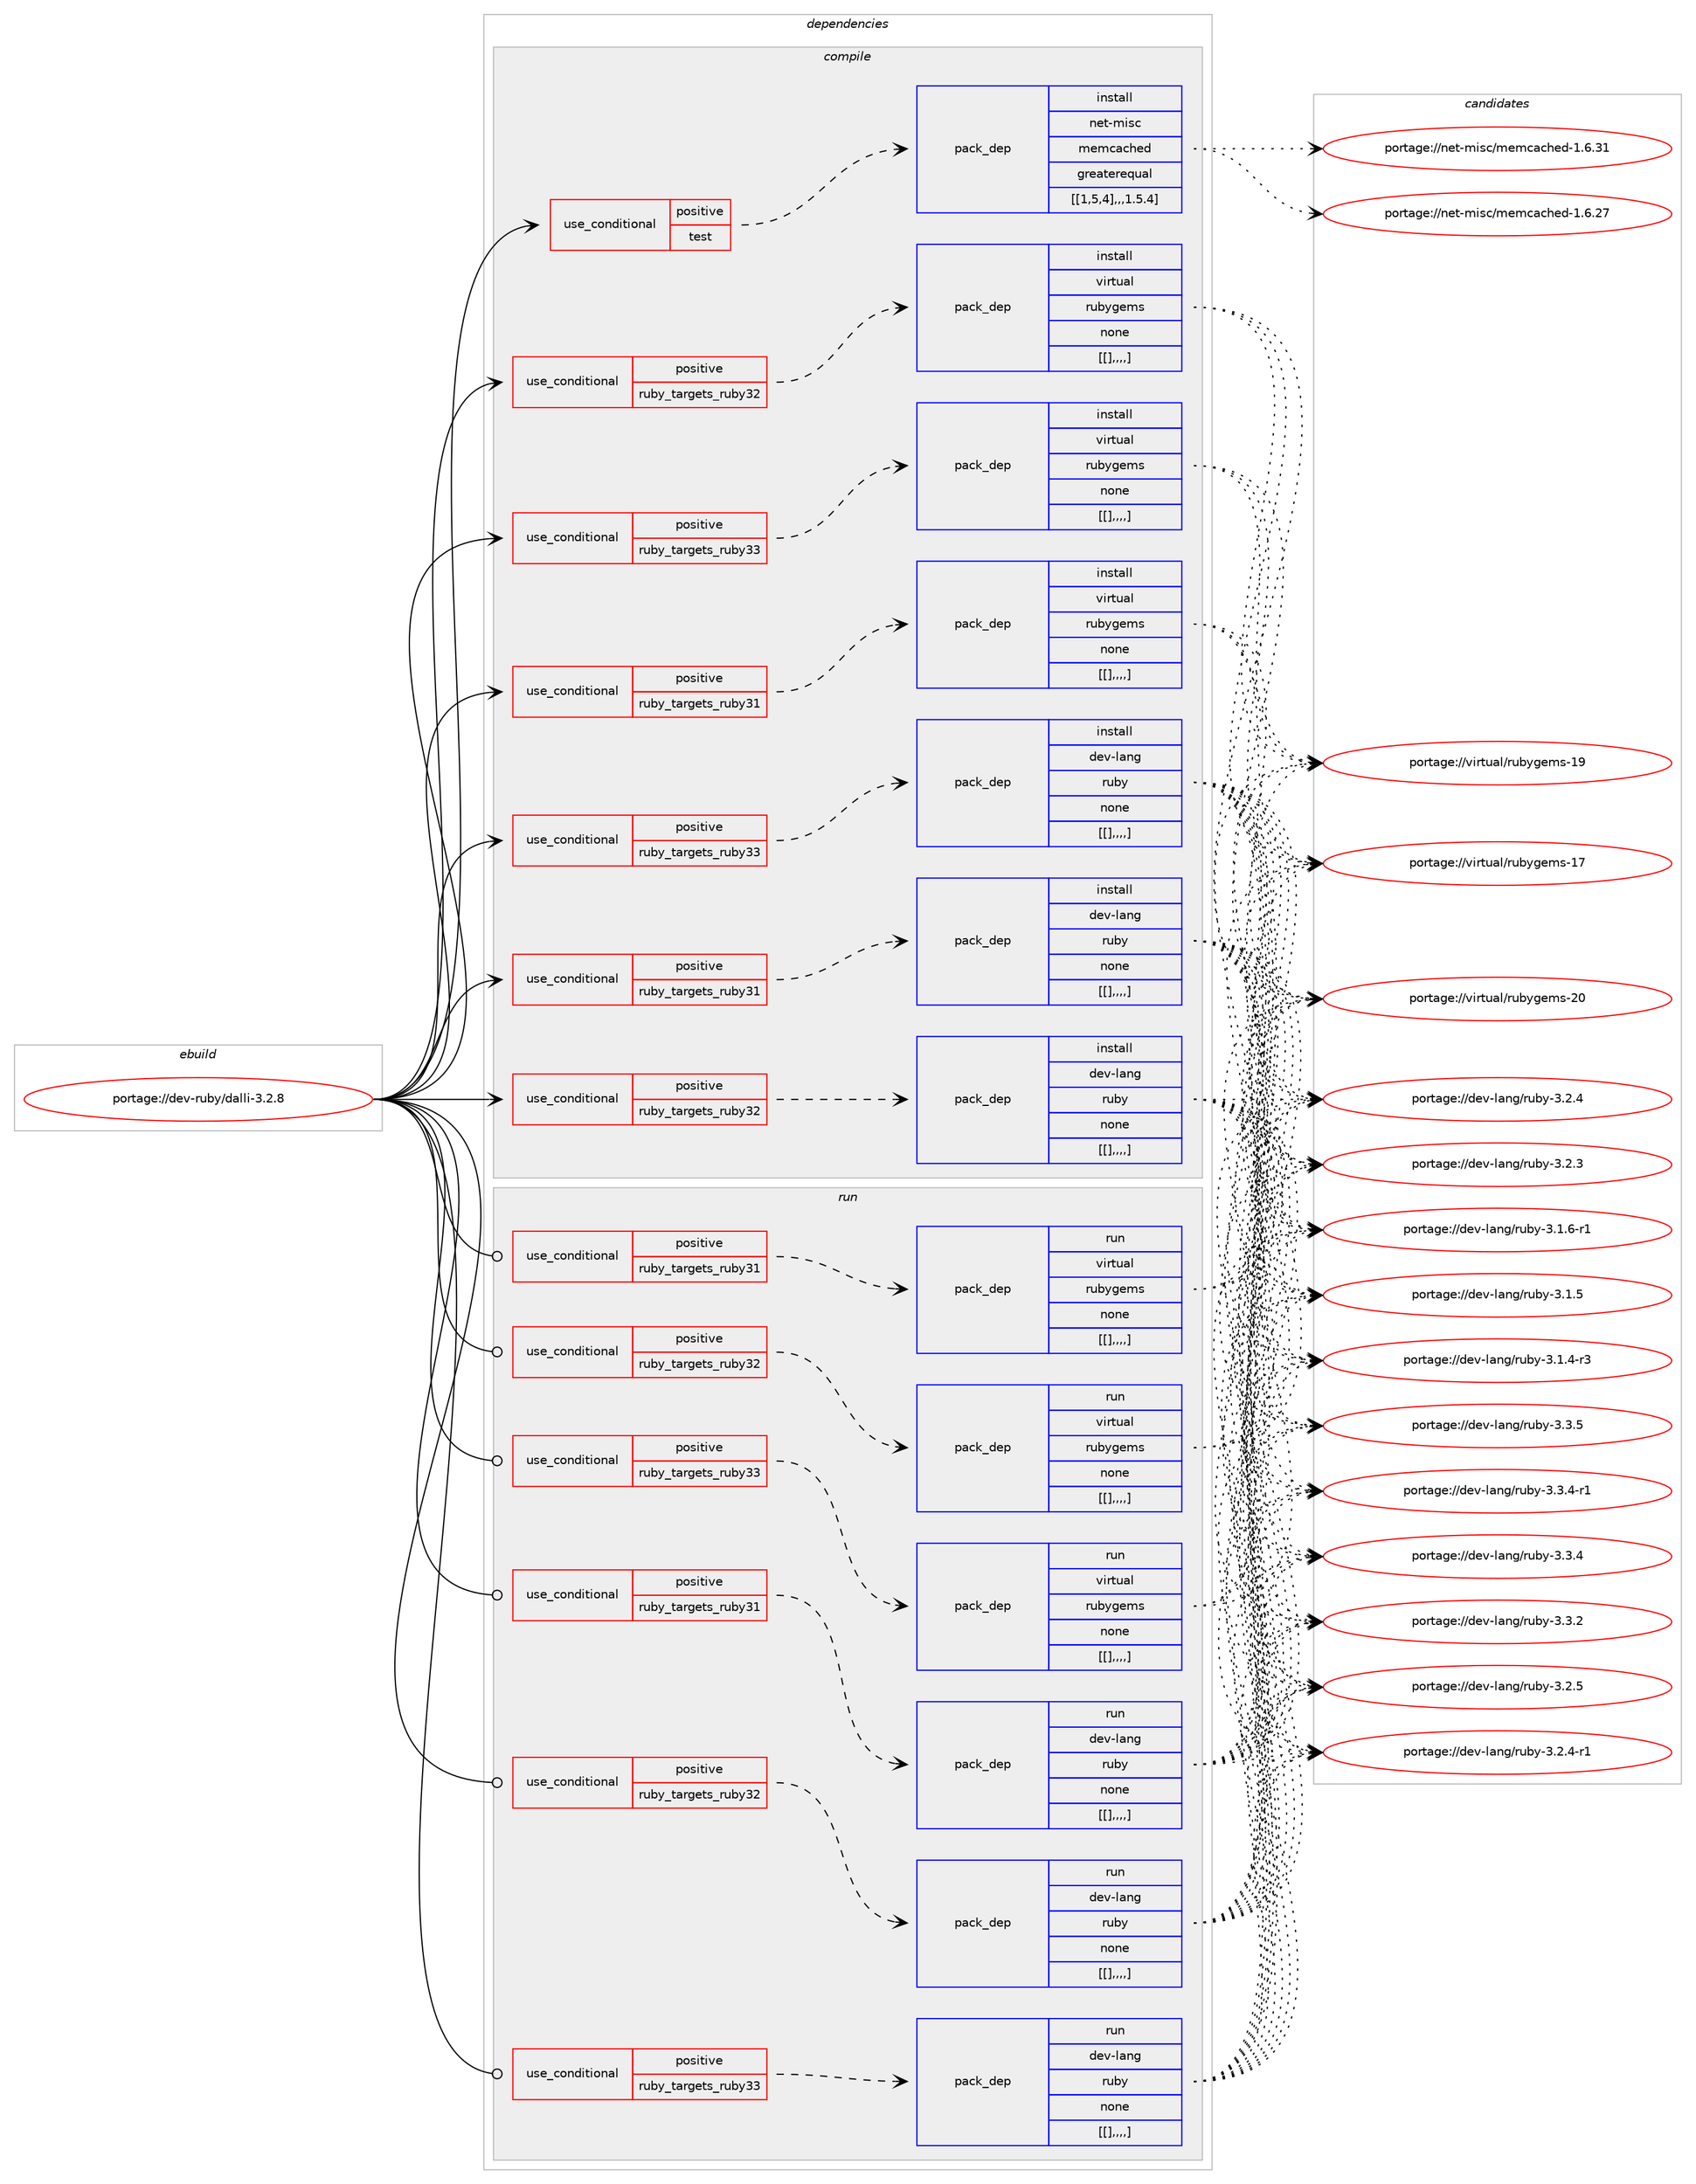 digraph prolog {

# *************
# Graph options
# *************

newrank=true;
concentrate=true;
compound=true;
graph [rankdir=LR,fontname=Helvetica,fontsize=10,ranksep=1.5];#, ranksep=2.5, nodesep=0.2];
edge  [arrowhead=vee];
node  [fontname=Helvetica,fontsize=10];

# **********
# The ebuild
# **********

subgraph cluster_leftcol {
color=gray;
label=<<i>ebuild</i>>;
id [label="portage://dev-ruby/dalli-3.2.8", color=red, width=4, href="../dev-ruby/dalli-3.2.8.svg"];
}

# ****************
# The dependencies
# ****************

subgraph cluster_midcol {
color=gray;
label=<<i>dependencies</i>>;
subgraph cluster_compile {
fillcolor="#eeeeee";
style=filled;
label=<<i>compile</i>>;
subgraph cond50055 {
dependency190459 [label=<<TABLE BORDER="0" CELLBORDER="1" CELLSPACING="0" CELLPADDING="4"><TR><TD ROWSPAN="3" CELLPADDING="10">use_conditional</TD></TR><TR><TD>positive</TD></TR><TR><TD>ruby_targets_ruby31</TD></TR></TABLE>>, shape=none, color=red];
subgraph pack139033 {
dependency190465 [label=<<TABLE BORDER="0" CELLBORDER="1" CELLSPACING="0" CELLPADDING="4" WIDTH="220"><TR><TD ROWSPAN="6" CELLPADDING="30">pack_dep</TD></TR><TR><TD WIDTH="110">install</TD></TR><TR><TD>dev-lang</TD></TR><TR><TD>ruby</TD></TR><TR><TD>none</TD></TR><TR><TD>[[],,,,]</TD></TR></TABLE>>, shape=none, color=blue];
}
dependency190459:e -> dependency190465:w [weight=20,style="dashed",arrowhead="vee"];
}
id:e -> dependency190459:w [weight=20,style="solid",arrowhead="vee"];
subgraph cond50095 {
dependency190545 [label=<<TABLE BORDER="0" CELLBORDER="1" CELLSPACING="0" CELLPADDING="4"><TR><TD ROWSPAN="3" CELLPADDING="10">use_conditional</TD></TR><TR><TD>positive</TD></TR><TR><TD>ruby_targets_ruby31</TD></TR></TABLE>>, shape=none, color=red];
subgraph pack139080 {
dependency190548 [label=<<TABLE BORDER="0" CELLBORDER="1" CELLSPACING="0" CELLPADDING="4" WIDTH="220"><TR><TD ROWSPAN="6" CELLPADDING="30">pack_dep</TD></TR><TR><TD WIDTH="110">install</TD></TR><TR><TD>virtual</TD></TR><TR><TD>rubygems</TD></TR><TR><TD>none</TD></TR><TR><TD>[[],,,,]</TD></TR></TABLE>>, shape=none, color=blue];
}
dependency190545:e -> dependency190548:w [weight=20,style="dashed",arrowhead="vee"];
}
id:e -> dependency190545:w [weight=20,style="solid",arrowhead="vee"];
subgraph cond50137 {
dependency190676 [label=<<TABLE BORDER="0" CELLBORDER="1" CELLSPACING="0" CELLPADDING="4"><TR><TD ROWSPAN="3" CELLPADDING="10">use_conditional</TD></TR><TR><TD>positive</TD></TR><TR><TD>ruby_targets_ruby32</TD></TR></TABLE>>, shape=none, color=red];
subgraph pack139167 {
dependency190726 [label=<<TABLE BORDER="0" CELLBORDER="1" CELLSPACING="0" CELLPADDING="4" WIDTH="220"><TR><TD ROWSPAN="6" CELLPADDING="30">pack_dep</TD></TR><TR><TD WIDTH="110">install</TD></TR><TR><TD>dev-lang</TD></TR><TR><TD>ruby</TD></TR><TR><TD>none</TD></TR><TR><TD>[[],,,,]</TD></TR></TABLE>>, shape=none, color=blue];
}
dependency190676:e -> dependency190726:w [weight=20,style="dashed",arrowhead="vee"];
}
id:e -> dependency190676:w [weight=20,style="solid",arrowhead="vee"];
subgraph cond50195 {
dependency190809 [label=<<TABLE BORDER="0" CELLBORDER="1" CELLSPACING="0" CELLPADDING="4"><TR><TD ROWSPAN="3" CELLPADDING="10">use_conditional</TD></TR><TR><TD>positive</TD></TR><TR><TD>ruby_targets_ruby32</TD></TR></TABLE>>, shape=none, color=red];
subgraph pack139216 {
dependency190827 [label=<<TABLE BORDER="0" CELLBORDER="1" CELLSPACING="0" CELLPADDING="4" WIDTH="220"><TR><TD ROWSPAN="6" CELLPADDING="30">pack_dep</TD></TR><TR><TD WIDTH="110">install</TD></TR><TR><TD>virtual</TD></TR><TR><TD>rubygems</TD></TR><TR><TD>none</TD></TR><TR><TD>[[],,,,]</TD></TR></TABLE>>, shape=none, color=blue];
}
dependency190809:e -> dependency190827:w [weight=20,style="dashed",arrowhead="vee"];
}
id:e -> dependency190809:w [weight=20,style="solid",arrowhead="vee"];
subgraph cond50241 {
dependency190871 [label=<<TABLE BORDER="0" CELLBORDER="1" CELLSPACING="0" CELLPADDING="4"><TR><TD ROWSPAN="3" CELLPADDING="10">use_conditional</TD></TR><TR><TD>positive</TD></TR><TR><TD>ruby_targets_ruby33</TD></TR></TABLE>>, shape=none, color=red];
subgraph pack139259 {
dependency190910 [label=<<TABLE BORDER="0" CELLBORDER="1" CELLSPACING="0" CELLPADDING="4" WIDTH="220"><TR><TD ROWSPAN="6" CELLPADDING="30">pack_dep</TD></TR><TR><TD WIDTH="110">install</TD></TR><TR><TD>dev-lang</TD></TR><TR><TD>ruby</TD></TR><TR><TD>none</TD></TR><TR><TD>[[],,,,]</TD></TR></TABLE>>, shape=none, color=blue];
}
dependency190871:e -> dependency190910:w [weight=20,style="dashed",arrowhead="vee"];
}
id:e -> dependency190871:w [weight=20,style="solid",arrowhead="vee"];
subgraph cond50288 {
dependency190996 [label=<<TABLE BORDER="0" CELLBORDER="1" CELLSPACING="0" CELLPADDING="4"><TR><TD ROWSPAN="3" CELLPADDING="10">use_conditional</TD></TR><TR><TD>positive</TD></TR><TR><TD>ruby_targets_ruby33</TD></TR></TABLE>>, shape=none, color=red];
subgraph pack139319 {
dependency190999 [label=<<TABLE BORDER="0" CELLBORDER="1" CELLSPACING="0" CELLPADDING="4" WIDTH="220"><TR><TD ROWSPAN="6" CELLPADDING="30">pack_dep</TD></TR><TR><TD WIDTH="110">install</TD></TR><TR><TD>virtual</TD></TR><TR><TD>rubygems</TD></TR><TR><TD>none</TD></TR><TR><TD>[[],,,,]</TD></TR></TABLE>>, shape=none, color=blue];
}
dependency190996:e -> dependency190999:w [weight=20,style="dashed",arrowhead="vee"];
}
id:e -> dependency190996:w [weight=20,style="solid",arrowhead="vee"];
subgraph cond50309 {
dependency191004 [label=<<TABLE BORDER="0" CELLBORDER="1" CELLSPACING="0" CELLPADDING="4"><TR><TD ROWSPAN="3" CELLPADDING="10">use_conditional</TD></TR><TR><TD>positive</TD></TR><TR><TD>test</TD></TR></TABLE>>, shape=none, color=red];
subgraph pack139323 {
dependency191006 [label=<<TABLE BORDER="0" CELLBORDER="1" CELLSPACING="0" CELLPADDING="4" WIDTH="220"><TR><TD ROWSPAN="6" CELLPADDING="30">pack_dep</TD></TR><TR><TD WIDTH="110">install</TD></TR><TR><TD>net-misc</TD></TR><TR><TD>memcached</TD></TR><TR><TD>greaterequal</TD></TR><TR><TD>[[1,5,4],,,1.5.4]</TD></TR></TABLE>>, shape=none, color=blue];
}
dependency191004:e -> dependency191006:w [weight=20,style="dashed",arrowhead="vee"];
}
id:e -> dependency191004:w [weight=20,style="solid",arrowhead="vee"];
}
subgraph cluster_compileandrun {
fillcolor="#eeeeee";
style=filled;
label=<<i>compile and run</i>>;
}
subgraph cluster_run {
fillcolor="#eeeeee";
style=filled;
label=<<i>run</i>>;
subgraph cond50312 {
dependency191031 [label=<<TABLE BORDER="0" CELLBORDER="1" CELLSPACING="0" CELLPADDING="4"><TR><TD ROWSPAN="3" CELLPADDING="10">use_conditional</TD></TR><TR><TD>positive</TD></TR><TR><TD>ruby_targets_ruby31</TD></TR></TABLE>>, shape=none, color=red];
subgraph pack139336 {
dependency191072 [label=<<TABLE BORDER="0" CELLBORDER="1" CELLSPACING="0" CELLPADDING="4" WIDTH="220"><TR><TD ROWSPAN="6" CELLPADDING="30">pack_dep</TD></TR><TR><TD WIDTH="110">run</TD></TR><TR><TD>dev-lang</TD></TR><TR><TD>ruby</TD></TR><TR><TD>none</TD></TR><TR><TD>[[],,,,]</TD></TR></TABLE>>, shape=none, color=blue];
}
dependency191031:e -> dependency191072:w [weight=20,style="dashed",arrowhead="vee"];
}
id:e -> dependency191031:w [weight=20,style="solid",arrowhead="odot"];
subgraph cond50363 {
dependency191117 [label=<<TABLE BORDER="0" CELLBORDER="1" CELLSPACING="0" CELLPADDING="4"><TR><TD ROWSPAN="3" CELLPADDING="10">use_conditional</TD></TR><TR><TD>positive</TD></TR><TR><TD>ruby_targets_ruby31</TD></TR></TABLE>>, shape=none, color=red];
subgraph pack139384 {
dependency191176 [label=<<TABLE BORDER="0" CELLBORDER="1" CELLSPACING="0" CELLPADDING="4" WIDTH="220"><TR><TD ROWSPAN="6" CELLPADDING="30">pack_dep</TD></TR><TR><TD WIDTH="110">run</TD></TR><TR><TD>virtual</TD></TR><TR><TD>rubygems</TD></TR><TR><TD>none</TD></TR><TR><TD>[[],,,,]</TD></TR></TABLE>>, shape=none, color=blue];
}
dependency191117:e -> dependency191176:w [weight=20,style="dashed",arrowhead="vee"];
}
id:e -> dependency191117:w [weight=20,style="solid",arrowhead="odot"];
subgraph cond50393 {
dependency191186 [label=<<TABLE BORDER="0" CELLBORDER="1" CELLSPACING="0" CELLPADDING="4"><TR><TD ROWSPAN="3" CELLPADDING="10">use_conditional</TD></TR><TR><TD>positive</TD></TR><TR><TD>ruby_targets_ruby32</TD></TR></TABLE>>, shape=none, color=red];
subgraph pack139421 {
dependency191212 [label=<<TABLE BORDER="0" CELLBORDER="1" CELLSPACING="0" CELLPADDING="4" WIDTH="220"><TR><TD ROWSPAN="6" CELLPADDING="30">pack_dep</TD></TR><TR><TD WIDTH="110">run</TD></TR><TR><TD>dev-lang</TD></TR><TR><TD>ruby</TD></TR><TR><TD>none</TD></TR><TR><TD>[[],,,,]</TD></TR></TABLE>>, shape=none, color=blue];
}
dependency191186:e -> dependency191212:w [weight=20,style="dashed",arrowhead="vee"];
}
id:e -> dependency191186:w [weight=20,style="solid",arrowhead="odot"];
subgraph cond50426 {
dependency191245 [label=<<TABLE BORDER="0" CELLBORDER="1" CELLSPACING="0" CELLPADDING="4"><TR><TD ROWSPAN="3" CELLPADDING="10">use_conditional</TD></TR><TR><TD>positive</TD></TR><TR><TD>ruby_targets_ruby32</TD></TR></TABLE>>, shape=none, color=red];
subgraph pack139455 {
dependency191270 [label=<<TABLE BORDER="0" CELLBORDER="1" CELLSPACING="0" CELLPADDING="4" WIDTH="220"><TR><TD ROWSPAN="6" CELLPADDING="30">pack_dep</TD></TR><TR><TD WIDTH="110">run</TD></TR><TR><TD>virtual</TD></TR><TR><TD>rubygems</TD></TR><TR><TD>none</TD></TR><TR><TD>[[],,,,]</TD></TR></TABLE>>, shape=none, color=blue];
}
dependency191245:e -> dependency191270:w [weight=20,style="dashed",arrowhead="vee"];
}
id:e -> dependency191245:w [weight=20,style="solid",arrowhead="odot"];
subgraph cond50448 {
dependency191294 [label=<<TABLE BORDER="0" CELLBORDER="1" CELLSPACING="0" CELLPADDING="4"><TR><TD ROWSPAN="3" CELLPADDING="10">use_conditional</TD></TR><TR><TD>positive</TD></TR><TR><TD>ruby_targets_ruby33</TD></TR></TABLE>>, shape=none, color=red];
subgraph pack139478 {
dependency191386 [label=<<TABLE BORDER="0" CELLBORDER="1" CELLSPACING="0" CELLPADDING="4" WIDTH="220"><TR><TD ROWSPAN="6" CELLPADDING="30">pack_dep</TD></TR><TR><TD WIDTH="110">run</TD></TR><TR><TD>dev-lang</TD></TR><TR><TD>ruby</TD></TR><TR><TD>none</TD></TR><TR><TD>[[],,,,]</TD></TR></TABLE>>, shape=none, color=blue];
}
dependency191294:e -> dependency191386:w [weight=20,style="dashed",arrowhead="vee"];
}
id:e -> dependency191294:w [weight=20,style="solid",arrowhead="odot"];
subgraph cond50547 {
dependency191528 [label=<<TABLE BORDER="0" CELLBORDER="1" CELLSPACING="0" CELLPADDING="4"><TR><TD ROWSPAN="3" CELLPADDING="10">use_conditional</TD></TR><TR><TD>positive</TD></TR><TR><TD>ruby_targets_ruby33</TD></TR></TABLE>>, shape=none, color=red];
subgraph pack139604 {
dependency191593 [label=<<TABLE BORDER="0" CELLBORDER="1" CELLSPACING="0" CELLPADDING="4" WIDTH="220"><TR><TD ROWSPAN="6" CELLPADDING="30">pack_dep</TD></TR><TR><TD WIDTH="110">run</TD></TR><TR><TD>virtual</TD></TR><TR><TD>rubygems</TD></TR><TR><TD>none</TD></TR><TR><TD>[[],,,,]</TD></TR></TABLE>>, shape=none, color=blue];
}
dependency191528:e -> dependency191593:w [weight=20,style="dashed",arrowhead="vee"];
}
id:e -> dependency191528:w [weight=20,style="solid",arrowhead="odot"];
}
}

# **************
# The candidates
# **************

subgraph cluster_choices {
rank=same;
color=gray;
label=<<i>candidates</i>>;

subgraph choice139205 {
color=black;
nodesep=1;
choice10010111845108971101034711411798121455146514653 [label="portage://dev-lang/ruby-3.3.5", color=red, width=4,href="../dev-lang/ruby-3.3.5.svg"];
choice100101118451089711010347114117981214551465146524511449 [label="portage://dev-lang/ruby-3.3.4-r1", color=red, width=4,href="../dev-lang/ruby-3.3.4-r1.svg"];
choice10010111845108971101034711411798121455146514652 [label="portage://dev-lang/ruby-3.3.4", color=red, width=4,href="../dev-lang/ruby-3.3.4.svg"];
choice10010111845108971101034711411798121455146514650 [label="portage://dev-lang/ruby-3.3.2", color=red, width=4,href="../dev-lang/ruby-3.3.2.svg"];
choice10010111845108971101034711411798121455146504653 [label="portage://dev-lang/ruby-3.2.5", color=red, width=4,href="../dev-lang/ruby-3.2.5.svg"];
choice100101118451089711010347114117981214551465046524511449 [label="portage://dev-lang/ruby-3.2.4-r1", color=red, width=4,href="../dev-lang/ruby-3.2.4-r1.svg"];
choice10010111845108971101034711411798121455146504652 [label="portage://dev-lang/ruby-3.2.4", color=red, width=4,href="../dev-lang/ruby-3.2.4.svg"];
choice10010111845108971101034711411798121455146504651 [label="portage://dev-lang/ruby-3.2.3", color=red, width=4,href="../dev-lang/ruby-3.2.3.svg"];
choice100101118451089711010347114117981214551464946544511449 [label="portage://dev-lang/ruby-3.1.6-r1", color=red, width=4,href="../dev-lang/ruby-3.1.6-r1.svg"];
choice10010111845108971101034711411798121455146494653 [label="portage://dev-lang/ruby-3.1.5", color=red, width=4,href="../dev-lang/ruby-3.1.5.svg"];
choice100101118451089711010347114117981214551464946524511451 [label="portage://dev-lang/ruby-3.1.4-r3", color=red, width=4,href="../dev-lang/ruby-3.1.4-r3.svg"];
dependency190465:e -> choice10010111845108971101034711411798121455146514653:w [style=dotted,weight="100"];
dependency190465:e -> choice100101118451089711010347114117981214551465146524511449:w [style=dotted,weight="100"];
dependency190465:e -> choice10010111845108971101034711411798121455146514652:w [style=dotted,weight="100"];
dependency190465:e -> choice10010111845108971101034711411798121455146514650:w [style=dotted,weight="100"];
dependency190465:e -> choice10010111845108971101034711411798121455146504653:w [style=dotted,weight="100"];
dependency190465:e -> choice100101118451089711010347114117981214551465046524511449:w [style=dotted,weight="100"];
dependency190465:e -> choice10010111845108971101034711411798121455146504652:w [style=dotted,weight="100"];
dependency190465:e -> choice10010111845108971101034711411798121455146504651:w [style=dotted,weight="100"];
dependency190465:e -> choice100101118451089711010347114117981214551464946544511449:w [style=dotted,weight="100"];
dependency190465:e -> choice10010111845108971101034711411798121455146494653:w [style=dotted,weight="100"];
dependency190465:e -> choice100101118451089711010347114117981214551464946524511451:w [style=dotted,weight="100"];
}
subgraph choice139210 {
color=black;
nodesep=1;
choice118105114116117971084711411798121103101109115455048 [label="portage://virtual/rubygems-20", color=red, width=4,href="../virtual/rubygems-20.svg"];
choice118105114116117971084711411798121103101109115454957 [label="portage://virtual/rubygems-19", color=red, width=4,href="../virtual/rubygems-19.svg"];
choice118105114116117971084711411798121103101109115454955 [label="portage://virtual/rubygems-17", color=red, width=4,href="../virtual/rubygems-17.svg"];
dependency190548:e -> choice118105114116117971084711411798121103101109115455048:w [style=dotted,weight="100"];
dependency190548:e -> choice118105114116117971084711411798121103101109115454957:w [style=dotted,weight="100"];
dependency190548:e -> choice118105114116117971084711411798121103101109115454955:w [style=dotted,weight="100"];
}
subgraph choice139214 {
color=black;
nodesep=1;
choice10010111845108971101034711411798121455146514653 [label="portage://dev-lang/ruby-3.3.5", color=red, width=4,href="../dev-lang/ruby-3.3.5.svg"];
choice100101118451089711010347114117981214551465146524511449 [label="portage://dev-lang/ruby-3.3.4-r1", color=red, width=4,href="../dev-lang/ruby-3.3.4-r1.svg"];
choice10010111845108971101034711411798121455146514652 [label="portage://dev-lang/ruby-3.3.4", color=red, width=4,href="../dev-lang/ruby-3.3.4.svg"];
choice10010111845108971101034711411798121455146514650 [label="portage://dev-lang/ruby-3.3.2", color=red, width=4,href="../dev-lang/ruby-3.3.2.svg"];
choice10010111845108971101034711411798121455146504653 [label="portage://dev-lang/ruby-3.2.5", color=red, width=4,href="../dev-lang/ruby-3.2.5.svg"];
choice100101118451089711010347114117981214551465046524511449 [label="portage://dev-lang/ruby-3.2.4-r1", color=red, width=4,href="../dev-lang/ruby-3.2.4-r1.svg"];
choice10010111845108971101034711411798121455146504652 [label="portage://dev-lang/ruby-3.2.4", color=red, width=4,href="../dev-lang/ruby-3.2.4.svg"];
choice10010111845108971101034711411798121455146504651 [label="portage://dev-lang/ruby-3.2.3", color=red, width=4,href="../dev-lang/ruby-3.2.3.svg"];
choice100101118451089711010347114117981214551464946544511449 [label="portage://dev-lang/ruby-3.1.6-r1", color=red, width=4,href="../dev-lang/ruby-3.1.6-r1.svg"];
choice10010111845108971101034711411798121455146494653 [label="portage://dev-lang/ruby-3.1.5", color=red, width=4,href="../dev-lang/ruby-3.1.5.svg"];
choice100101118451089711010347114117981214551464946524511451 [label="portage://dev-lang/ruby-3.1.4-r3", color=red, width=4,href="../dev-lang/ruby-3.1.4-r3.svg"];
dependency190726:e -> choice10010111845108971101034711411798121455146514653:w [style=dotted,weight="100"];
dependency190726:e -> choice100101118451089711010347114117981214551465146524511449:w [style=dotted,weight="100"];
dependency190726:e -> choice10010111845108971101034711411798121455146514652:w [style=dotted,weight="100"];
dependency190726:e -> choice10010111845108971101034711411798121455146514650:w [style=dotted,weight="100"];
dependency190726:e -> choice10010111845108971101034711411798121455146504653:w [style=dotted,weight="100"];
dependency190726:e -> choice100101118451089711010347114117981214551465046524511449:w [style=dotted,weight="100"];
dependency190726:e -> choice10010111845108971101034711411798121455146504652:w [style=dotted,weight="100"];
dependency190726:e -> choice10010111845108971101034711411798121455146504651:w [style=dotted,weight="100"];
dependency190726:e -> choice100101118451089711010347114117981214551464946544511449:w [style=dotted,weight="100"];
dependency190726:e -> choice10010111845108971101034711411798121455146494653:w [style=dotted,weight="100"];
dependency190726:e -> choice100101118451089711010347114117981214551464946524511451:w [style=dotted,weight="100"];
}
subgraph choice139225 {
color=black;
nodesep=1;
choice118105114116117971084711411798121103101109115455048 [label="portage://virtual/rubygems-20", color=red, width=4,href="../virtual/rubygems-20.svg"];
choice118105114116117971084711411798121103101109115454957 [label="portage://virtual/rubygems-19", color=red, width=4,href="../virtual/rubygems-19.svg"];
choice118105114116117971084711411798121103101109115454955 [label="portage://virtual/rubygems-17", color=red, width=4,href="../virtual/rubygems-17.svg"];
dependency190827:e -> choice118105114116117971084711411798121103101109115455048:w [style=dotted,weight="100"];
dependency190827:e -> choice118105114116117971084711411798121103101109115454957:w [style=dotted,weight="100"];
dependency190827:e -> choice118105114116117971084711411798121103101109115454955:w [style=dotted,weight="100"];
}
subgraph choice139237 {
color=black;
nodesep=1;
choice10010111845108971101034711411798121455146514653 [label="portage://dev-lang/ruby-3.3.5", color=red, width=4,href="../dev-lang/ruby-3.3.5.svg"];
choice100101118451089711010347114117981214551465146524511449 [label="portage://dev-lang/ruby-3.3.4-r1", color=red, width=4,href="../dev-lang/ruby-3.3.4-r1.svg"];
choice10010111845108971101034711411798121455146514652 [label="portage://dev-lang/ruby-3.3.4", color=red, width=4,href="../dev-lang/ruby-3.3.4.svg"];
choice10010111845108971101034711411798121455146514650 [label="portage://dev-lang/ruby-3.3.2", color=red, width=4,href="../dev-lang/ruby-3.3.2.svg"];
choice10010111845108971101034711411798121455146504653 [label="portage://dev-lang/ruby-3.2.5", color=red, width=4,href="../dev-lang/ruby-3.2.5.svg"];
choice100101118451089711010347114117981214551465046524511449 [label="portage://dev-lang/ruby-3.2.4-r1", color=red, width=4,href="../dev-lang/ruby-3.2.4-r1.svg"];
choice10010111845108971101034711411798121455146504652 [label="portage://dev-lang/ruby-3.2.4", color=red, width=4,href="../dev-lang/ruby-3.2.4.svg"];
choice10010111845108971101034711411798121455146504651 [label="portage://dev-lang/ruby-3.2.3", color=red, width=4,href="../dev-lang/ruby-3.2.3.svg"];
choice100101118451089711010347114117981214551464946544511449 [label="portage://dev-lang/ruby-3.1.6-r1", color=red, width=4,href="../dev-lang/ruby-3.1.6-r1.svg"];
choice10010111845108971101034711411798121455146494653 [label="portage://dev-lang/ruby-3.1.5", color=red, width=4,href="../dev-lang/ruby-3.1.5.svg"];
choice100101118451089711010347114117981214551464946524511451 [label="portage://dev-lang/ruby-3.1.4-r3", color=red, width=4,href="../dev-lang/ruby-3.1.4-r3.svg"];
dependency190910:e -> choice10010111845108971101034711411798121455146514653:w [style=dotted,weight="100"];
dependency190910:e -> choice100101118451089711010347114117981214551465146524511449:w [style=dotted,weight="100"];
dependency190910:e -> choice10010111845108971101034711411798121455146514652:w [style=dotted,weight="100"];
dependency190910:e -> choice10010111845108971101034711411798121455146514650:w [style=dotted,weight="100"];
dependency190910:e -> choice10010111845108971101034711411798121455146504653:w [style=dotted,weight="100"];
dependency190910:e -> choice100101118451089711010347114117981214551465046524511449:w [style=dotted,weight="100"];
dependency190910:e -> choice10010111845108971101034711411798121455146504652:w [style=dotted,weight="100"];
dependency190910:e -> choice10010111845108971101034711411798121455146504651:w [style=dotted,weight="100"];
dependency190910:e -> choice100101118451089711010347114117981214551464946544511449:w [style=dotted,weight="100"];
dependency190910:e -> choice10010111845108971101034711411798121455146494653:w [style=dotted,weight="100"];
dependency190910:e -> choice100101118451089711010347114117981214551464946524511451:w [style=dotted,weight="100"];
}
subgraph choice139299 {
color=black;
nodesep=1;
choice118105114116117971084711411798121103101109115455048 [label="portage://virtual/rubygems-20", color=red, width=4,href="../virtual/rubygems-20.svg"];
choice118105114116117971084711411798121103101109115454957 [label="portage://virtual/rubygems-19", color=red, width=4,href="../virtual/rubygems-19.svg"];
choice118105114116117971084711411798121103101109115454955 [label="portage://virtual/rubygems-17", color=red, width=4,href="../virtual/rubygems-17.svg"];
dependency190999:e -> choice118105114116117971084711411798121103101109115455048:w [style=dotted,weight="100"];
dependency190999:e -> choice118105114116117971084711411798121103101109115454957:w [style=dotted,weight="100"];
dependency190999:e -> choice118105114116117971084711411798121103101109115454955:w [style=dotted,weight="100"];
}
subgraph choice139301 {
color=black;
nodesep=1;
choice11010111645109105115994710910110999979910410110045494654465149 [label="portage://net-misc/memcached-1.6.31", color=red, width=4,href="../net-misc/memcached-1.6.31.svg"];
choice11010111645109105115994710910110999979910410110045494654465055 [label="portage://net-misc/memcached-1.6.27", color=red, width=4,href="../net-misc/memcached-1.6.27.svg"];
dependency191006:e -> choice11010111645109105115994710910110999979910410110045494654465149:w [style=dotted,weight="100"];
dependency191006:e -> choice11010111645109105115994710910110999979910410110045494654465055:w [style=dotted,weight="100"];
}
subgraph choice139306 {
color=black;
nodesep=1;
choice10010111845108971101034711411798121455146514653 [label="portage://dev-lang/ruby-3.3.5", color=red, width=4,href="../dev-lang/ruby-3.3.5.svg"];
choice100101118451089711010347114117981214551465146524511449 [label="portage://dev-lang/ruby-3.3.4-r1", color=red, width=4,href="../dev-lang/ruby-3.3.4-r1.svg"];
choice10010111845108971101034711411798121455146514652 [label="portage://dev-lang/ruby-3.3.4", color=red, width=4,href="../dev-lang/ruby-3.3.4.svg"];
choice10010111845108971101034711411798121455146514650 [label="portage://dev-lang/ruby-3.3.2", color=red, width=4,href="../dev-lang/ruby-3.3.2.svg"];
choice10010111845108971101034711411798121455146504653 [label="portage://dev-lang/ruby-3.2.5", color=red, width=4,href="../dev-lang/ruby-3.2.5.svg"];
choice100101118451089711010347114117981214551465046524511449 [label="portage://dev-lang/ruby-3.2.4-r1", color=red, width=4,href="../dev-lang/ruby-3.2.4-r1.svg"];
choice10010111845108971101034711411798121455146504652 [label="portage://dev-lang/ruby-3.2.4", color=red, width=4,href="../dev-lang/ruby-3.2.4.svg"];
choice10010111845108971101034711411798121455146504651 [label="portage://dev-lang/ruby-3.2.3", color=red, width=4,href="../dev-lang/ruby-3.2.3.svg"];
choice100101118451089711010347114117981214551464946544511449 [label="portage://dev-lang/ruby-3.1.6-r1", color=red, width=4,href="../dev-lang/ruby-3.1.6-r1.svg"];
choice10010111845108971101034711411798121455146494653 [label="portage://dev-lang/ruby-3.1.5", color=red, width=4,href="../dev-lang/ruby-3.1.5.svg"];
choice100101118451089711010347114117981214551464946524511451 [label="portage://dev-lang/ruby-3.1.4-r3", color=red, width=4,href="../dev-lang/ruby-3.1.4-r3.svg"];
dependency191072:e -> choice10010111845108971101034711411798121455146514653:w [style=dotted,weight="100"];
dependency191072:e -> choice100101118451089711010347114117981214551465146524511449:w [style=dotted,weight="100"];
dependency191072:e -> choice10010111845108971101034711411798121455146514652:w [style=dotted,weight="100"];
dependency191072:e -> choice10010111845108971101034711411798121455146514650:w [style=dotted,weight="100"];
dependency191072:e -> choice10010111845108971101034711411798121455146504653:w [style=dotted,weight="100"];
dependency191072:e -> choice100101118451089711010347114117981214551465046524511449:w [style=dotted,weight="100"];
dependency191072:e -> choice10010111845108971101034711411798121455146504652:w [style=dotted,weight="100"];
dependency191072:e -> choice10010111845108971101034711411798121455146504651:w [style=dotted,weight="100"];
dependency191072:e -> choice100101118451089711010347114117981214551464946544511449:w [style=dotted,weight="100"];
dependency191072:e -> choice10010111845108971101034711411798121455146494653:w [style=dotted,weight="100"];
dependency191072:e -> choice100101118451089711010347114117981214551464946524511451:w [style=dotted,weight="100"];
}
subgraph choice139335 {
color=black;
nodesep=1;
choice118105114116117971084711411798121103101109115455048 [label="portage://virtual/rubygems-20", color=red, width=4,href="../virtual/rubygems-20.svg"];
choice118105114116117971084711411798121103101109115454957 [label="portage://virtual/rubygems-19", color=red, width=4,href="../virtual/rubygems-19.svg"];
choice118105114116117971084711411798121103101109115454955 [label="portage://virtual/rubygems-17", color=red, width=4,href="../virtual/rubygems-17.svg"];
dependency191176:e -> choice118105114116117971084711411798121103101109115455048:w [style=dotted,weight="100"];
dependency191176:e -> choice118105114116117971084711411798121103101109115454957:w [style=dotted,weight="100"];
dependency191176:e -> choice118105114116117971084711411798121103101109115454955:w [style=dotted,weight="100"];
}
subgraph choice139339 {
color=black;
nodesep=1;
choice10010111845108971101034711411798121455146514653 [label="portage://dev-lang/ruby-3.3.5", color=red, width=4,href="../dev-lang/ruby-3.3.5.svg"];
choice100101118451089711010347114117981214551465146524511449 [label="portage://dev-lang/ruby-3.3.4-r1", color=red, width=4,href="../dev-lang/ruby-3.3.4-r1.svg"];
choice10010111845108971101034711411798121455146514652 [label="portage://dev-lang/ruby-3.3.4", color=red, width=4,href="../dev-lang/ruby-3.3.4.svg"];
choice10010111845108971101034711411798121455146514650 [label="portage://dev-lang/ruby-3.3.2", color=red, width=4,href="../dev-lang/ruby-3.3.2.svg"];
choice10010111845108971101034711411798121455146504653 [label="portage://dev-lang/ruby-3.2.5", color=red, width=4,href="../dev-lang/ruby-3.2.5.svg"];
choice100101118451089711010347114117981214551465046524511449 [label="portage://dev-lang/ruby-3.2.4-r1", color=red, width=4,href="../dev-lang/ruby-3.2.4-r1.svg"];
choice10010111845108971101034711411798121455146504652 [label="portage://dev-lang/ruby-3.2.4", color=red, width=4,href="../dev-lang/ruby-3.2.4.svg"];
choice10010111845108971101034711411798121455146504651 [label="portage://dev-lang/ruby-3.2.3", color=red, width=4,href="../dev-lang/ruby-3.2.3.svg"];
choice100101118451089711010347114117981214551464946544511449 [label="portage://dev-lang/ruby-3.1.6-r1", color=red, width=4,href="../dev-lang/ruby-3.1.6-r1.svg"];
choice10010111845108971101034711411798121455146494653 [label="portage://dev-lang/ruby-3.1.5", color=red, width=4,href="../dev-lang/ruby-3.1.5.svg"];
choice100101118451089711010347114117981214551464946524511451 [label="portage://dev-lang/ruby-3.1.4-r3", color=red, width=4,href="../dev-lang/ruby-3.1.4-r3.svg"];
dependency191212:e -> choice10010111845108971101034711411798121455146514653:w [style=dotted,weight="100"];
dependency191212:e -> choice100101118451089711010347114117981214551465146524511449:w [style=dotted,weight="100"];
dependency191212:e -> choice10010111845108971101034711411798121455146514652:w [style=dotted,weight="100"];
dependency191212:e -> choice10010111845108971101034711411798121455146514650:w [style=dotted,weight="100"];
dependency191212:e -> choice10010111845108971101034711411798121455146504653:w [style=dotted,weight="100"];
dependency191212:e -> choice100101118451089711010347114117981214551465046524511449:w [style=dotted,weight="100"];
dependency191212:e -> choice10010111845108971101034711411798121455146504652:w [style=dotted,weight="100"];
dependency191212:e -> choice10010111845108971101034711411798121455146504651:w [style=dotted,weight="100"];
dependency191212:e -> choice100101118451089711010347114117981214551464946544511449:w [style=dotted,weight="100"];
dependency191212:e -> choice10010111845108971101034711411798121455146494653:w [style=dotted,weight="100"];
dependency191212:e -> choice100101118451089711010347114117981214551464946524511451:w [style=dotted,weight="100"];
}
subgraph choice139416 {
color=black;
nodesep=1;
choice118105114116117971084711411798121103101109115455048 [label="portage://virtual/rubygems-20", color=red, width=4,href="../virtual/rubygems-20.svg"];
choice118105114116117971084711411798121103101109115454957 [label="portage://virtual/rubygems-19", color=red, width=4,href="../virtual/rubygems-19.svg"];
choice118105114116117971084711411798121103101109115454955 [label="portage://virtual/rubygems-17", color=red, width=4,href="../virtual/rubygems-17.svg"];
dependency191270:e -> choice118105114116117971084711411798121103101109115455048:w [style=dotted,weight="100"];
dependency191270:e -> choice118105114116117971084711411798121103101109115454957:w [style=dotted,weight="100"];
dependency191270:e -> choice118105114116117971084711411798121103101109115454955:w [style=dotted,weight="100"];
}
subgraph choice139423 {
color=black;
nodesep=1;
choice10010111845108971101034711411798121455146514653 [label="portage://dev-lang/ruby-3.3.5", color=red, width=4,href="../dev-lang/ruby-3.3.5.svg"];
choice100101118451089711010347114117981214551465146524511449 [label="portage://dev-lang/ruby-3.3.4-r1", color=red, width=4,href="../dev-lang/ruby-3.3.4-r1.svg"];
choice10010111845108971101034711411798121455146514652 [label="portage://dev-lang/ruby-3.3.4", color=red, width=4,href="../dev-lang/ruby-3.3.4.svg"];
choice10010111845108971101034711411798121455146514650 [label="portage://dev-lang/ruby-3.3.2", color=red, width=4,href="../dev-lang/ruby-3.3.2.svg"];
choice10010111845108971101034711411798121455146504653 [label="portage://dev-lang/ruby-3.2.5", color=red, width=4,href="../dev-lang/ruby-3.2.5.svg"];
choice100101118451089711010347114117981214551465046524511449 [label="portage://dev-lang/ruby-3.2.4-r1", color=red, width=4,href="../dev-lang/ruby-3.2.4-r1.svg"];
choice10010111845108971101034711411798121455146504652 [label="portage://dev-lang/ruby-3.2.4", color=red, width=4,href="../dev-lang/ruby-3.2.4.svg"];
choice10010111845108971101034711411798121455146504651 [label="portage://dev-lang/ruby-3.2.3", color=red, width=4,href="../dev-lang/ruby-3.2.3.svg"];
choice100101118451089711010347114117981214551464946544511449 [label="portage://dev-lang/ruby-3.1.6-r1", color=red, width=4,href="../dev-lang/ruby-3.1.6-r1.svg"];
choice10010111845108971101034711411798121455146494653 [label="portage://dev-lang/ruby-3.1.5", color=red, width=4,href="../dev-lang/ruby-3.1.5.svg"];
choice100101118451089711010347114117981214551464946524511451 [label="portage://dev-lang/ruby-3.1.4-r3", color=red, width=4,href="../dev-lang/ruby-3.1.4-r3.svg"];
dependency191386:e -> choice10010111845108971101034711411798121455146514653:w [style=dotted,weight="100"];
dependency191386:e -> choice100101118451089711010347114117981214551465146524511449:w [style=dotted,weight="100"];
dependency191386:e -> choice10010111845108971101034711411798121455146514652:w [style=dotted,weight="100"];
dependency191386:e -> choice10010111845108971101034711411798121455146514650:w [style=dotted,weight="100"];
dependency191386:e -> choice10010111845108971101034711411798121455146504653:w [style=dotted,weight="100"];
dependency191386:e -> choice100101118451089711010347114117981214551465046524511449:w [style=dotted,weight="100"];
dependency191386:e -> choice10010111845108971101034711411798121455146504652:w [style=dotted,weight="100"];
dependency191386:e -> choice10010111845108971101034711411798121455146504651:w [style=dotted,weight="100"];
dependency191386:e -> choice100101118451089711010347114117981214551464946544511449:w [style=dotted,weight="100"];
dependency191386:e -> choice10010111845108971101034711411798121455146494653:w [style=dotted,weight="100"];
dependency191386:e -> choice100101118451089711010347114117981214551464946524511451:w [style=dotted,weight="100"];
}
subgraph choice139442 {
color=black;
nodesep=1;
choice118105114116117971084711411798121103101109115455048 [label="portage://virtual/rubygems-20", color=red, width=4,href="../virtual/rubygems-20.svg"];
choice118105114116117971084711411798121103101109115454957 [label="portage://virtual/rubygems-19", color=red, width=4,href="../virtual/rubygems-19.svg"];
choice118105114116117971084711411798121103101109115454955 [label="portage://virtual/rubygems-17", color=red, width=4,href="../virtual/rubygems-17.svg"];
dependency191593:e -> choice118105114116117971084711411798121103101109115455048:w [style=dotted,weight="100"];
dependency191593:e -> choice118105114116117971084711411798121103101109115454957:w [style=dotted,weight="100"];
dependency191593:e -> choice118105114116117971084711411798121103101109115454955:w [style=dotted,weight="100"];
}
}

}
